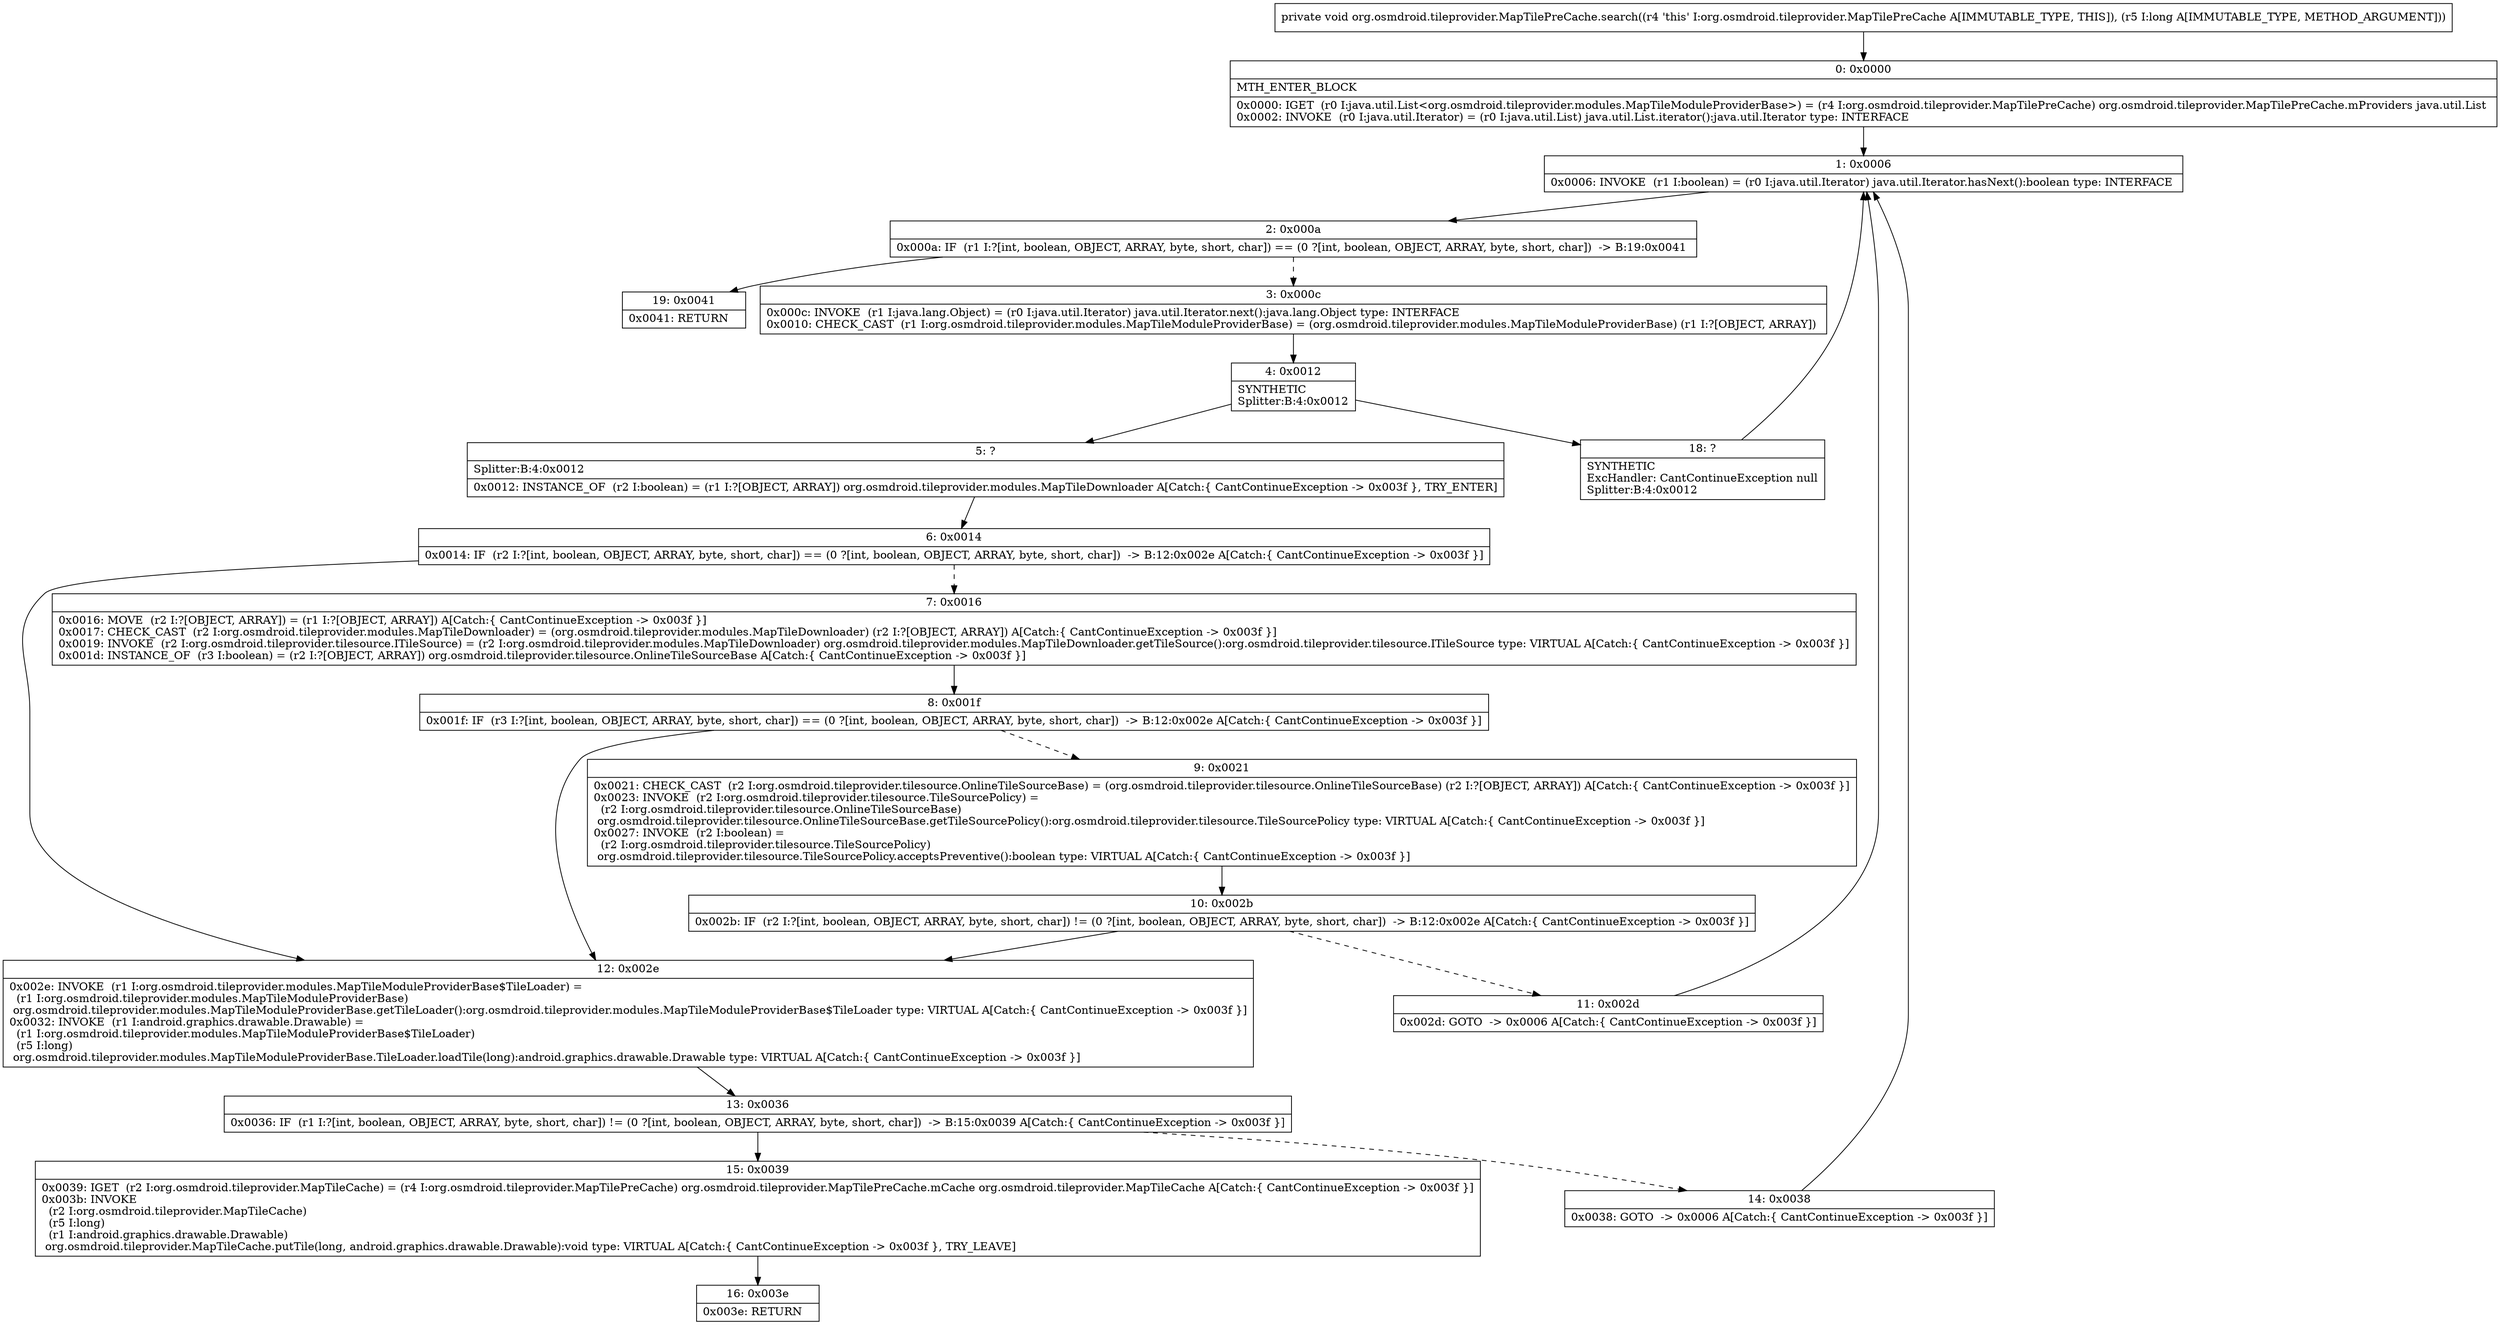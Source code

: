 digraph "CFG fororg.osmdroid.tileprovider.MapTilePreCache.search(J)V" {
Node_0 [shape=record,label="{0\:\ 0x0000|MTH_ENTER_BLOCK\l|0x0000: IGET  (r0 I:java.util.List\<org.osmdroid.tileprovider.modules.MapTileModuleProviderBase\>) = (r4 I:org.osmdroid.tileprovider.MapTilePreCache) org.osmdroid.tileprovider.MapTilePreCache.mProviders java.util.List \l0x0002: INVOKE  (r0 I:java.util.Iterator) = (r0 I:java.util.List) java.util.List.iterator():java.util.Iterator type: INTERFACE \l}"];
Node_1 [shape=record,label="{1\:\ 0x0006|0x0006: INVOKE  (r1 I:boolean) = (r0 I:java.util.Iterator) java.util.Iterator.hasNext():boolean type: INTERFACE \l}"];
Node_2 [shape=record,label="{2\:\ 0x000a|0x000a: IF  (r1 I:?[int, boolean, OBJECT, ARRAY, byte, short, char]) == (0 ?[int, boolean, OBJECT, ARRAY, byte, short, char])  \-\> B:19:0x0041 \l}"];
Node_3 [shape=record,label="{3\:\ 0x000c|0x000c: INVOKE  (r1 I:java.lang.Object) = (r0 I:java.util.Iterator) java.util.Iterator.next():java.lang.Object type: INTERFACE \l0x0010: CHECK_CAST  (r1 I:org.osmdroid.tileprovider.modules.MapTileModuleProviderBase) = (org.osmdroid.tileprovider.modules.MapTileModuleProviderBase) (r1 I:?[OBJECT, ARRAY]) \l}"];
Node_4 [shape=record,label="{4\:\ 0x0012|SYNTHETIC\lSplitter:B:4:0x0012\l}"];
Node_5 [shape=record,label="{5\:\ ?|Splitter:B:4:0x0012\l|0x0012: INSTANCE_OF  (r2 I:boolean) = (r1 I:?[OBJECT, ARRAY]) org.osmdroid.tileprovider.modules.MapTileDownloader A[Catch:\{ CantContinueException \-\> 0x003f \}, TRY_ENTER]\l}"];
Node_6 [shape=record,label="{6\:\ 0x0014|0x0014: IF  (r2 I:?[int, boolean, OBJECT, ARRAY, byte, short, char]) == (0 ?[int, boolean, OBJECT, ARRAY, byte, short, char])  \-\> B:12:0x002e A[Catch:\{ CantContinueException \-\> 0x003f \}]\l}"];
Node_7 [shape=record,label="{7\:\ 0x0016|0x0016: MOVE  (r2 I:?[OBJECT, ARRAY]) = (r1 I:?[OBJECT, ARRAY]) A[Catch:\{ CantContinueException \-\> 0x003f \}]\l0x0017: CHECK_CAST  (r2 I:org.osmdroid.tileprovider.modules.MapTileDownloader) = (org.osmdroid.tileprovider.modules.MapTileDownloader) (r2 I:?[OBJECT, ARRAY]) A[Catch:\{ CantContinueException \-\> 0x003f \}]\l0x0019: INVOKE  (r2 I:org.osmdroid.tileprovider.tilesource.ITileSource) = (r2 I:org.osmdroid.tileprovider.modules.MapTileDownloader) org.osmdroid.tileprovider.modules.MapTileDownloader.getTileSource():org.osmdroid.tileprovider.tilesource.ITileSource type: VIRTUAL A[Catch:\{ CantContinueException \-\> 0x003f \}]\l0x001d: INSTANCE_OF  (r3 I:boolean) = (r2 I:?[OBJECT, ARRAY]) org.osmdroid.tileprovider.tilesource.OnlineTileSourceBase A[Catch:\{ CantContinueException \-\> 0x003f \}]\l}"];
Node_8 [shape=record,label="{8\:\ 0x001f|0x001f: IF  (r3 I:?[int, boolean, OBJECT, ARRAY, byte, short, char]) == (0 ?[int, boolean, OBJECT, ARRAY, byte, short, char])  \-\> B:12:0x002e A[Catch:\{ CantContinueException \-\> 0x003f \}]\l}"];
Node_9 [shape=record,label="{9\:\ 0x0021|0x0021: CHECK_CAST  (r2 I:org.osmdroid.tileprovider.tilesource.OnlineTileSourceBase) = (org.osmdroid.tileprovider.tilesource.OnlineTileSourceBase) (r2 I:?[OBJECT, ARRAY]) A[Catch:\{ CantContinueException \-\> 0x003f \}]\l0x0023: INVOKE  (r2 I:org.osmdroid.tileprovider.tilesource.TileSourcePolicy) = \l  (r2 I:org.osmdroid.tileprovider.tilesource.OnlineTileSourceBase)\l org.osmdroid.tileprovider.tilesource.OnlineTileSourceBase.getTileSourcePolicy():org.osmdroid.tileprovider.tilesource.TileSourcePolicy type: VIRTUAL A[Catch:\{ CantContinueException \-\> 0x003f \}]\l0x0027: INVOKE  (r2 I:boolean) = \l  (r2 I:org.osmdroid.tileprovider.tilesource.TileSourcePolicy)\l org.osmdroid.tileprovider.tilesource.TileSourcePolicy.acceptsPreventive():boolean type: VIRTUAL A[Catch:\{ CantContinueException \-\> 0x003f \}]\l}"];
Node_10 [shape=record,label="{10\:\ 0x002b|0x002b: IF  (r2 I:?[int, boolean, OBJECT, ARRAY, byte, short, char]) != (0 ?[int, boolean, OBJECT, ARRAY, byte, short, char])  \-\> B:12:0x002e A[Catch:\{ CantContinueException \-\> 0x003f \}]\l}"];
Node_11 [shape=record,label="{11\:\ 0x002d|0x002d: GOTO  \-\> 0x0006 A[Catch:\{ CantContinueException \-\> 0x003f \}]\l}"];
Node_12 [shape=record,label="{12\:\ 0x002e|0x002e: INVOKE  (r1 I:org.osmdroid.tileprovider.modules.MapTileModuleProviderBase$TileLoader) = \l  (r1 I:org.osmdroid.tileprovider.modules.MapTileModuleProviderBase)\l org.osmdroid.tileprovider.modules.MapTileModuleProviderBase.getTileLoader():org.osmdroid.tileprovider.modules.MapTileModuleProviderBase$TileLoader type: VIRTUAL A[Catch:\{ CantContinueException \-\> 0x003f \}]\l0x0032: INVOKE  (r1 I:android.graphics.drawable.Drawable) = \l  (r1 I:org.osmdroid.tileprovider.modules.MapTileModuleProviderBase$TileLoader)\l  (r5 I:long)\l org.osmdroid.tileprovider.modules.MapTileModuleProviderBase.TileLoader.loadTile(long):android.graphics.drawable.Drawable type: VIRTUAL A[Catch:\{ CantContinueException \-\> 0x003f \}]\l}"];
Node_13 [shape=record,label="{13\:\ 0x0036|0x0036: IF  (r1 I:?[int, boolean, OBJECT, ARRAY, byte, short, char]) != (0 ?[int, boolean, OBJECT, ARRAY, byte, short, char])  \-\> B:15:0x0039 A[Catch:\{ CantContinueException \-\> 0x003f \}]\l}"];
Node_14 [shape=record,label="{14\:\ 0x0038|0x0038: GOTO  \-\> 0x0006 A[Catch:\{ CantContinueException \-\> 0x003f \}]\l}"];
Node_15 [shape=record,label="{15\:\ 0x0039|0x0039: IGET  (r2 I:org.osmdroid.tileprovider.MapTileCache) = (r4 I:org.osmdroid.tileprovider.MapTilePreCache) org.osmdroid.tileprovider.MapTilePreCache.mCache org.osmdroid.tileprovider.MapTileCache A[Catch:\{ CantContinueException \-\> 0x003f \}]\l0x003b: INVOKE  \l  (r2 I:org.osmdroid.tileprovider.MapTileCache)\l  (r5 I:long)\l  (r1 I:android.graphics.drawable.Drawable)\l org.osmdroid.tileprovider.MapTileCache.putTile(long, android.graphics.drawable.Drawable):void type: VIRTUAL A[Catch:\{ CantContinueException \-\> 0x003f \}, TRY_LEAVE]\l}"];
Node_16 [shape=record,label="{16\:\ 0x003e|0x003e: RETURN   \l}"];
Node_18 [shape=record,label="{18\:\ ?|SYNTHETIC\lExcHandler: CantContinueException null\lSplitter:B:4:0x0012\l}"];
Node_19 [shape=record,label="{19\:\ 0x0041|0x0041: RETURN   \l}"];
MethodNode[shape=record,label="{private void org.osmdroid.tileprovider.MapTilePreCache.search((r4 'this' I:org.osmdroid.tileprovider.MapTilePreCache A[IMMUTABLE_TYPE, THIS]), (r5 I:long A[IMMUTABLE_TYPE, METHOD_ARGUMENT])) }"];
MethodNode -> Node_0;
Node_0 -> Node_1;
Node_1 -> Node_2;
Node_2 -> Node_3[style=dashed];
Node_2 -> Node_19;
Node_3 -> Node_4;
Node_4 -> Node_5;
Node_4 -> Node_18;
Node_5 -> Node_6;
Node_6 -> Node_7[style=dashed];
Node_6 -> Node_12;
Node_7 -> Node_8;
Node_8 -> Node_9[style=dashed];
Node_8 -> Node_12;
Node_9 -> Node_10;
Node_10 -> Node_11[style=dashed];
Node_10 -> Node_12;
Node_11 -> Node_1;
Node_12 -> Node_13;
Node_13 -> Node_14[style=dashed];
Node_13 -> Node_15;
Node_14 -> Node_1;
Node_15 -> Node_16;
Node_18 -> Node_1;
}

